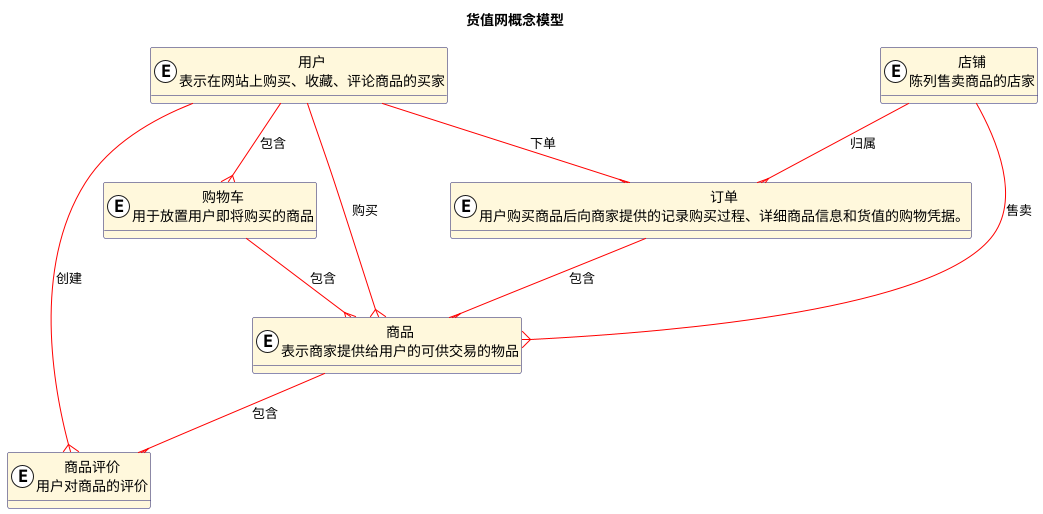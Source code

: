@startuml

/'中心表'/
!define CenterTable(name,desc) class name as "desc" << (E,#FFFFFF) >>  #CORNSILK
/'子集表'/
!define SubsetTable(name,desc) class name as "desc" << (S,#FFDEAD) >>
/'子集-中心表'/
!define SubsetCenterTable(name,desc) class name as "desc" << (S,#FF3030) >>  #CORNSILK
/'功能表'/
!define FunctionTable(name,desc) class name as "desc" << (F,#FFF0F5) >>
/'关系表'/
!define RelationTable(name,desc) class name as "desc" << (R,#D9F4EF) >>  #D9F4EF

/'业务流程-中心表'/
!define BusinessCenterTable(name,desc) class name as "desc" << (B,#FF3030) >> #CORNSILK
/'业务流程表'/
!define BusinessTable(name,desc) class name as "desc" << (B,#AB82FF) >>
/'行为表'/
!define BehaviourRecordTable(name,desc) class name as "desc" << (H,#8DB6CD) >>
/'验证表'/
!define VerificationTable(name,desc) class name as "desc" << (V,#B5B5B5) >>



!define varchar(x) varchar x
!define tinyint(x) tinyint x
!define smallint(x) smallint x
!define mediumint(x) mediumint x
!define int(x) bigint x
!define bigint(x) bigint x
!define decimal(x,y) decimal x,y

hide methods
hide stereotypes

skinparam class {
    BackgroundColor white
    ArrowColor red
    BorderColor MidnightBlue
}

title 货值网概念模型




CenterTable(user, "用户\n表示在网站上购买、收藏、评论商品的买家"){

}

CenterTable(product, "商品\n表示商家提供给用户的可供交易的物品"){

}

CenterTable(shop, "店铺\n陈列售卖商品的店家"){

}

CenterTable(product_car, "购物车\n用于放置用户即将购买的商品"){

}

CenterTable(order, "订单\n用户购买商品后向商家提供的记录购买过程、详细商品信息和货值的购物凭据。"){

}
CenterTable(product_comment, "商品评价\n用户对商品的评价"){

}



user --{ product: 购买
shop --{ product : 售卖
product_car --{ product : 包含
order --{ product : 包含
user --{ order: 下单
shop --{ order : 归属
product --{ product_comment : 包含
user --{ product_comment : 创建
user --{ product_car : 包含




@enduml
